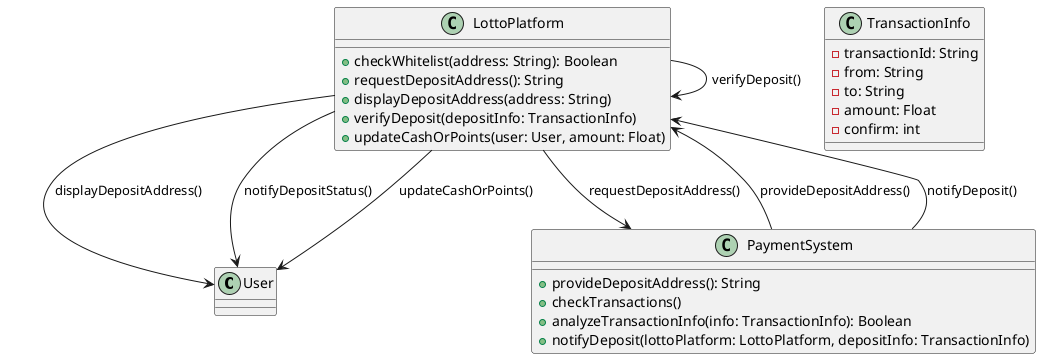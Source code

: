 @startuml
class User {
}

class LottoPlatform {
    +checkWhitelist(address: String): Boolean
    +requestDepositAddress(): String
    +displayDepositAddress(address: String)
    +verifyDeposit(depositInfo: TransactionInfo)
    +updateCashOrPoints(user: User, amount: Float)
}

class PaymentSystem {
    +provideDepositAddress(): String
    +checkTransactions()
    +analyzeTransactionInfo(info: TransactionInfo): Boolean
    +notifyDeposit(lottoPlatform: LottoPlatform, depositInfo: TransactionInfo)
}


class TransactionInfo {
    -transactionId: String
    -from: String
    -to: String
    -amount: Float
    -confirm: int
}

LottoPlatform --> PaymentSystem : requestDepositAddress()
PaymentSystem --> LottoPlatform : provideDepositAddress()
LottoPlatform --> User : displayDepositAddress()
PaymentSystem --> LottoPlatform : notifyDeposit()
LottoPlatform --> User : notifyDepositStatus()
LottoPlatform --> LottoPlatform : verifyDeposit()
LottoPlatform --> User : updateCashOrPoints()

@enduml
